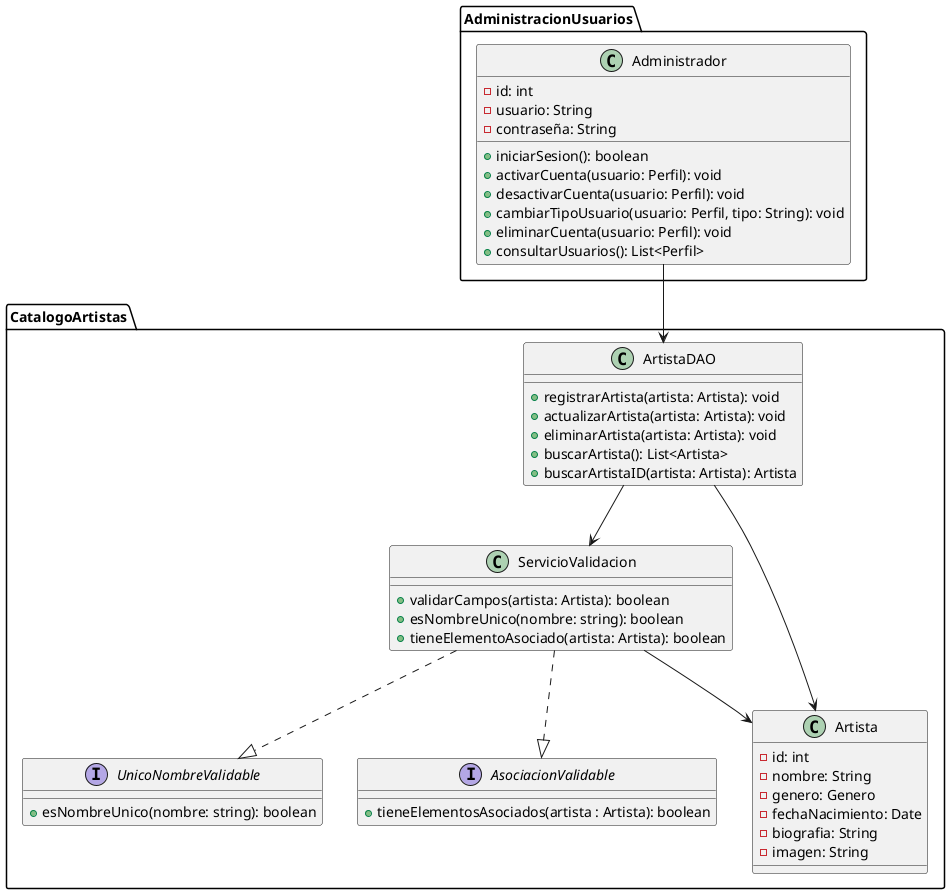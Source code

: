 @startuml
package AdministracionUsuarios {
    class Administrador {
        - id: int
        - usuario: String
        - contraseña: String
        + iniciarSesion(): boolean
        + activarCuenta(usuario: Perfil): void
        + desactivarCuenta(usuario: Perfil): void
        + cambiarTipoUsuario(usuario: Perfil, tipo: String): void
        + eliminarCuenta(usuario: Perfil): void
        + consultarUsuarios(): List<Perfil>
    }
}

package CatalogoArtistas {
    class ArtistaDAO {

        + registrarArtista(artista: Artista): void
        + actualizarArtista(artista: Artista): void
        + eliminarArtista(artista: Artista): void
        + buscarArtista(): List<Artista>
        + buscarArtistaID(artista: Artista): Artista
    }

    class ServicioValidacion {
        + validarCampos(artista: Artista): boolean
        + esNombreUnico(nombre: string): boolean
        + tieneElementoAsociado(artista: Artista): boolean
    }

    class Artista {
        - id: int
        - nombre: String
        - genero: Genero
        - fechaNacimiento: Date
        - biografia: String
        - imagen: String
    }


    interface UnicoNombreValidable {
        + esNombreUnico(nombre: string): boolean
    }

    interface AsociacionValidable {
        + tieneElementosAsociados(artista : Artista): boolean
    }
}

Administrador --> ArtistaDAO
ArtistaDAO --> Artista
ServicioValidacion --> Artista
ServicioValidacion ..|> UnicoNombreValidable
ServicioValidacion ..|> AsociacionValidable
ArtistaDAO --> ServicioValidacion

@endumlml